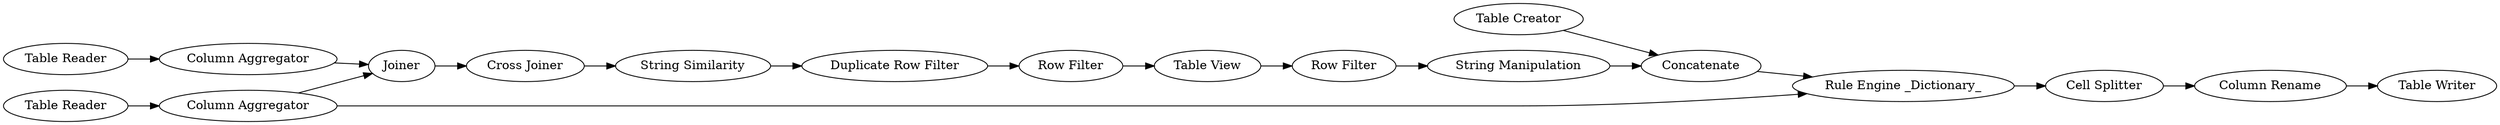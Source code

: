digraph {
	1414 -> 1405
	1122 -> 1127
	1113 -> 1122
	1116 -> 1124
	1123 -> 1124
	1107 -> 813
	807 -> 1107
	1405 -> 807
	1404 -> 1109
	1109 -> 1126
	1127 -> 1134
	1126 -> 1116
	1415 -> 1405
	813 -> 1404
	1413 -> 1414
	1412 -> 1415
	1414 -> 1113
	1124 -> 1113
	1122 [label="Cell Splitter"]
	1414 [label="Column Aggregator"]
	1123 [label="Table Creator"]
	1405 [label=Joiner]
	1412 [label="Table Reader"]
	1124 [label=Concatenate]
	807 [label="Cross Joiner"]
	1113 [label="Rule Engine _Dictionary_"]
	1109 [label="Table View"]
	813 [label="Duplicate Row Filter"]
	1126 [label="Row Filter"]
	1134 [label="Table Writer"]
	1415 [label="Column Aggregator"]
	1413 [label="Table Reader"]
	1116 [label="String Manipulation"]
	1107 [label="String Similarity"]
	1404 [label="Row Filter"]
	1127 [label="Column Rename"]
	rankdir=LR
}
